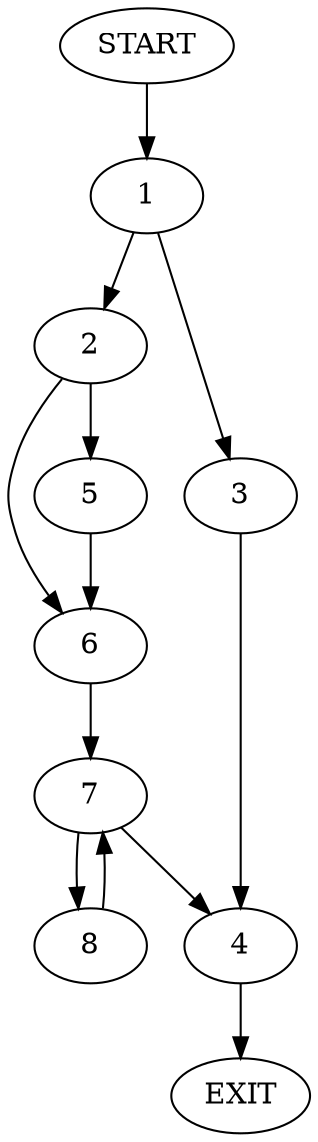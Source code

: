 digraph {
0 [label="START"]
9 [label="EXIT"]
0 -> 1
1 -> 2
1 -> 3
3 -> 4
2 -> 5
2 -> 6
4 -> 9
6 -> 7
5 -> 6
7 -> 8
7 -> 4
8 -> 7
}
